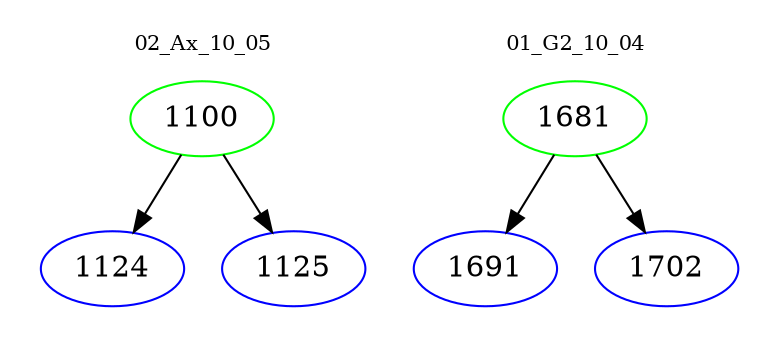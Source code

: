 digraph{
subgraph cluster_0 {
color = white
label = "02_Ax_10_05";
fontsize=10;
T0_1100 [label="1100", color="green"]
T0_1100 -> T0_1124 [color="black"]
T0_1124 [label="1124", color="blue"]
T0_1100 -> T0_1125 [color="black"]
T0_1125 [label="1125", color="blue"]
}
subgraph cluster_1 {
color = white
label = "01_G2_10_04";
fontsize=10;
T1_1681 [label="1681", color="green"]
T1_1681 -> T1_1691 [color="black"]
T1_1691 [label="1691", color="blue"]
T1_1681 -> T1_1702 [color="black"]
T1_1702 [label="1702", color="blue"]
}
}
